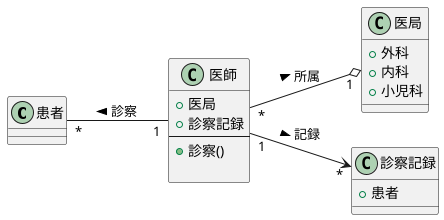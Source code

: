 @startuml
    left to right direction
    class 患者{
    }
    class 医師{
        + 医局
        + 診察記録
    ---
        + 診察()

    }
    class 医局{
        + 外科
        + 内科
        + 小児科
    }
    class 診察記録{
        + 患者
    }
    患者 "*" -- "1" 医師 : 診察 <
    医師 "*" --o "1" 医局 : 所属 >
    医師 "1" --> "*" 診察記録 :記録 >
    
@enduml